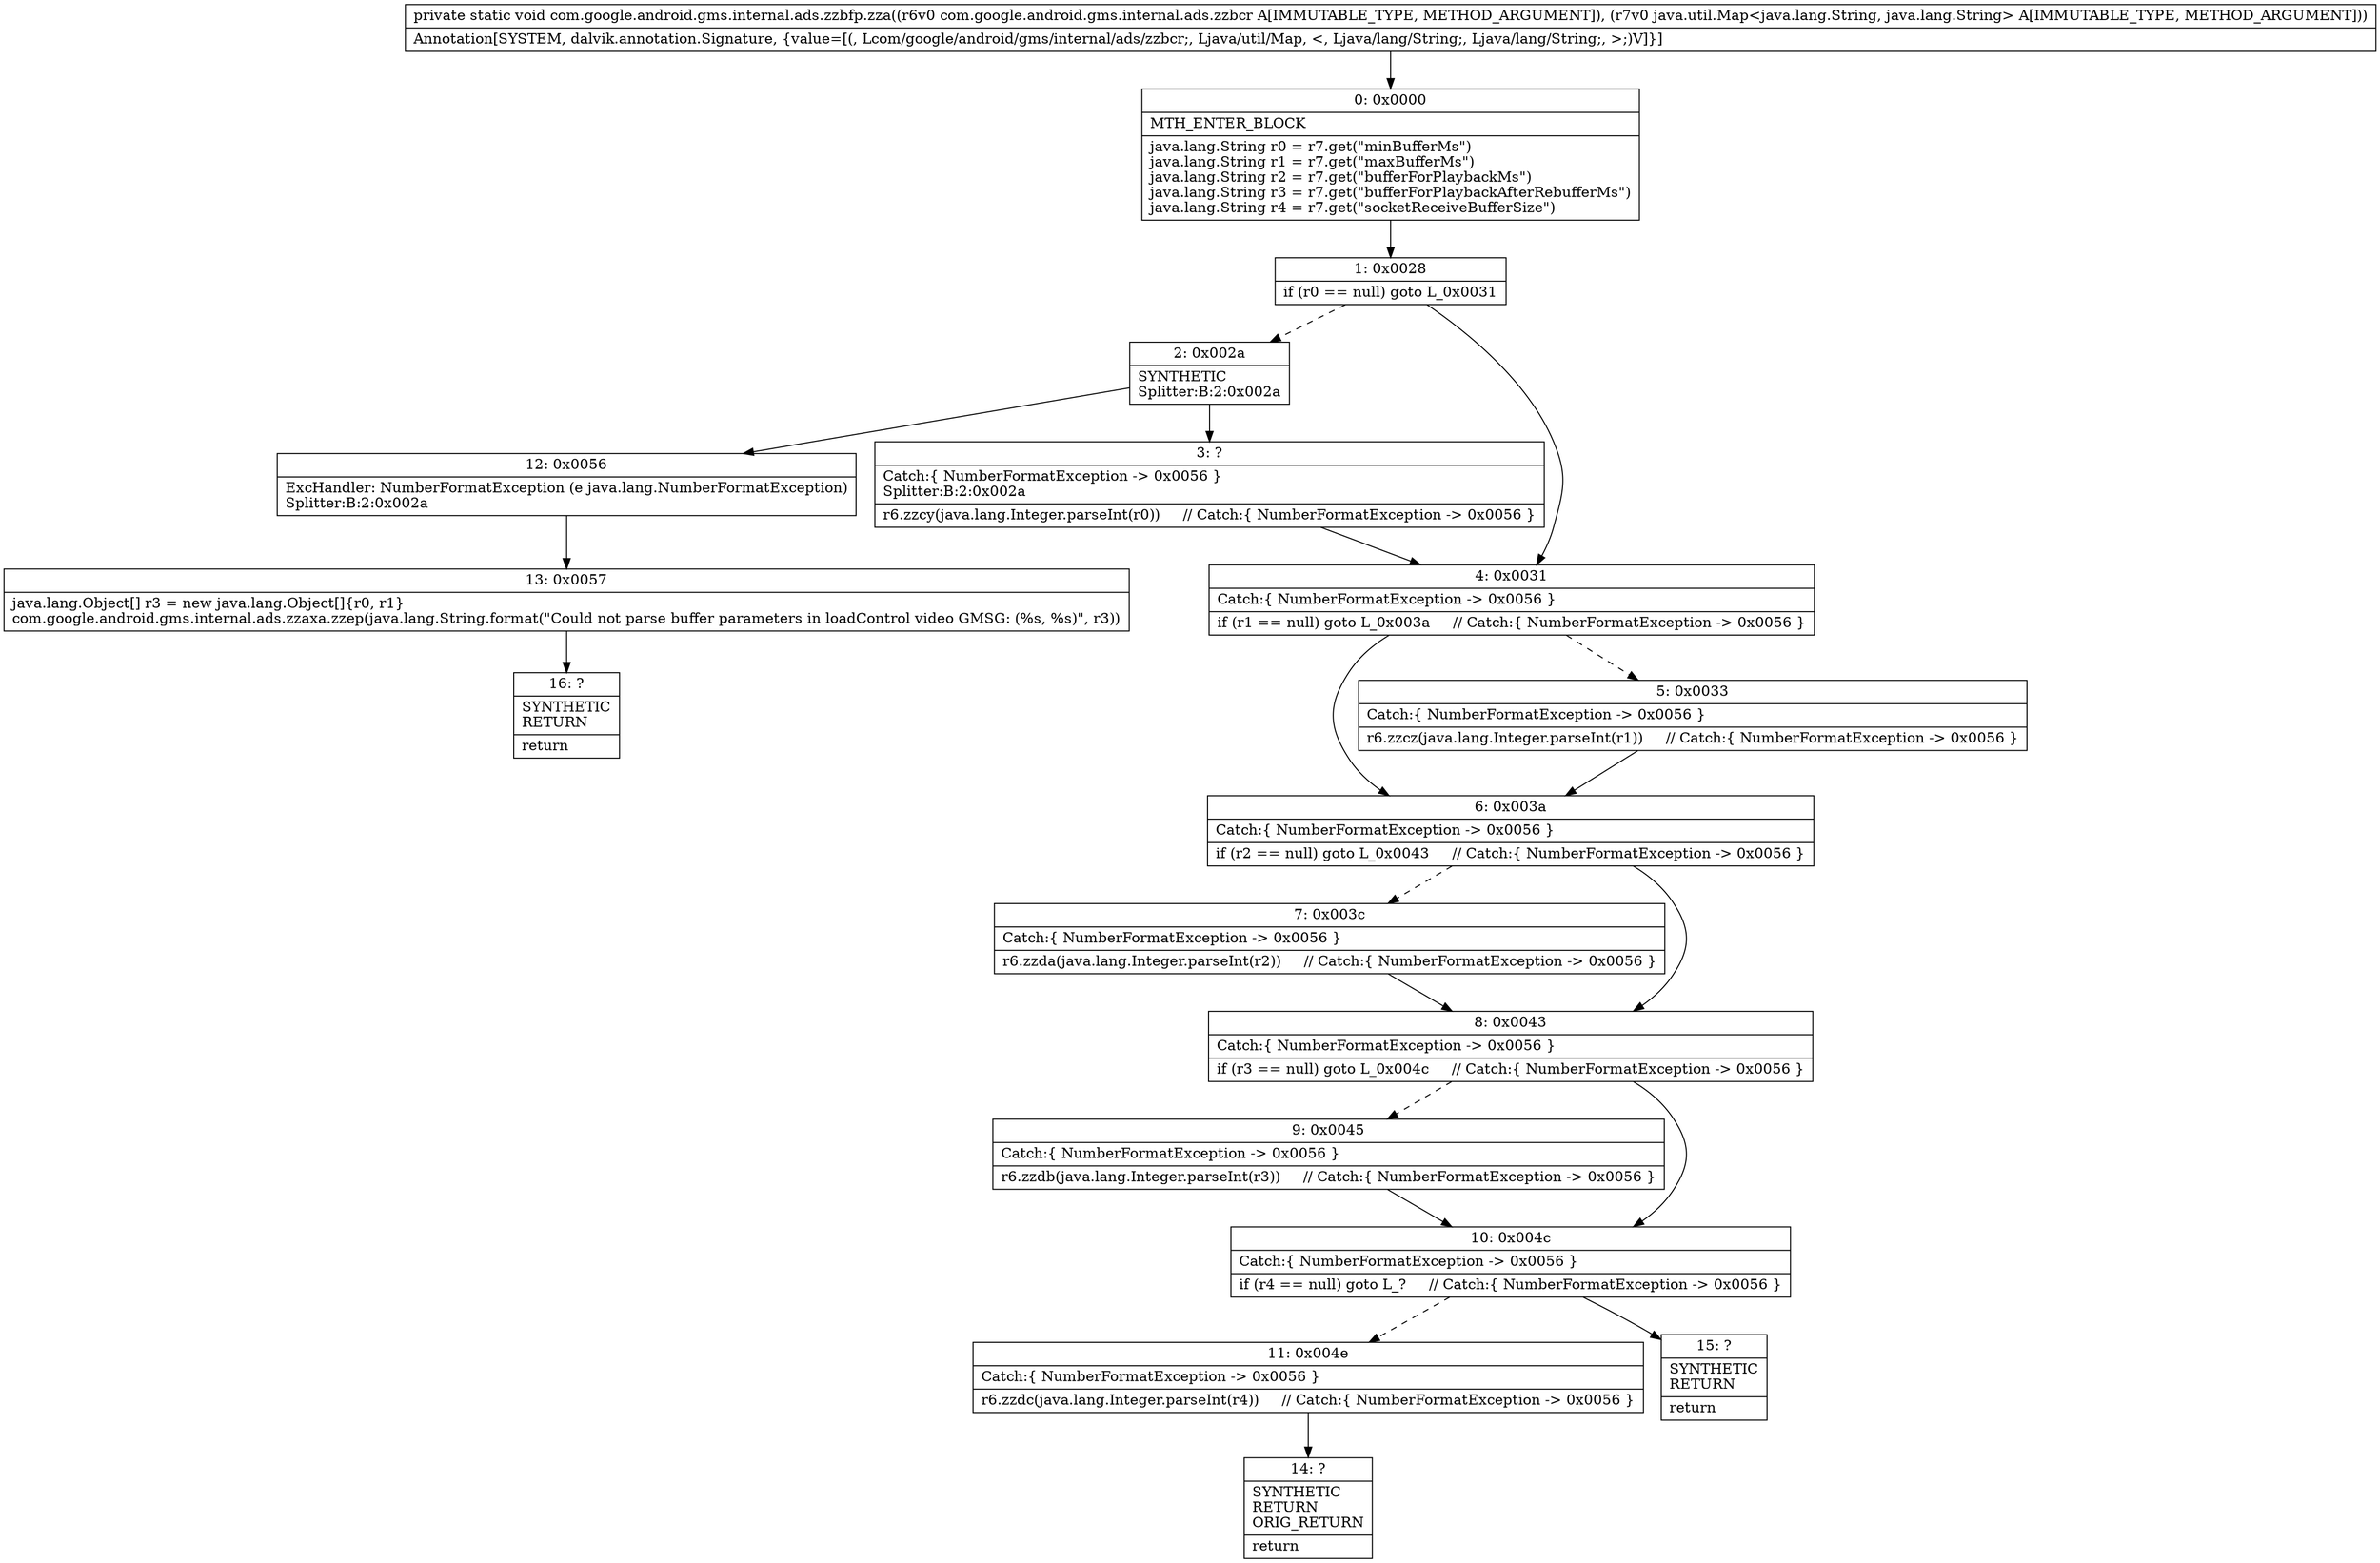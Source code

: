 digraph "CFG forcom.google.android.gms.internal.ads.zzbfp.zza(Lcom\/google\/android\/gms\/internal\/ads\/zzbcr;Ljava\/util\/Map;)V" {
Node_0 [shape=record,label="{0\:\ 0x0000|MTH_ENTER_BLOCK\l|java.lang.String r0 = r7.get(\"minBufferMs\")\ljava.lang.String r1 = r7.get(\"maxBufferMs\")\ljava.lang.String r2 = r7.get(\"bufferForPlaybackMs\")\ljava.lang.String r3 = r7.get(\"bufferForPlaybackAfterRebufferMs\")\ljava.lang.String r4 = r7.get(\"socketReceiveBufferSize\")\l}"];
Node_1 [shape=record,label="{1\:\ 0x0028|if (r0 == null) goto L_0x0031\l}"];
Node_2 [shape=record,label="{2\:\ 0x002a|SYNTHETIC\lSplitter:B:2:0x002a\l}"];
Node_3 [shape=record,label="{3\:\ ?|Catch:\{ NumberFormatException \-\> 0x0056 \}\lSplitter:B:2:0x002a\l|r6.zzcy(java.lang.Integer.parseInt(r0))     \/\/ Catch:\{ NumberFormatException \-\> 0x0056 \}\l}"];
Node_4 [shape=record,label="{4\:\ 0x0031|Catch:\{ NumberFormatException \-\> 0x0056 \}\l|if (r1 == null) goto L_0x003a     \/\/ Catch:\{ NumberFormatException \-\> 0x0056 \}\l}"];
Node_5 [shape=record,label="{5\:\ 0x0033|Catch:\{ NumberFormatException \-\> 0x0056 \}\l|r6.zzcz(java.lang.Integer.parseInt(r1))     \/\/ Catch:\{ NumberFormatException \-\> 0x0056 \}\l}"];
Node_6 [shape=record,label="{6\:\ 0x003a|Catch:\{ NumberFormatException \-\> 0x0056 \}\l|if (r2 == null) goto L_0x0043     \/\/ Catch:\{ NumberFormatException \-\> 0x0056 \}\l}"];
Node_7 [shape=record,label="{7\:\ 0x003c|Catch:\{ NumberFormatException \-\> 0x0056 \}\l|r6.zzda(java.lang.Integer.parseInt(r2))     \/\/ Catch:\{ NumberFormatException \-\> 0x0056 \}\l}"];
Node_8 [shape=record,label="{8\:\ 0x0043|Catch:\{ NumberFormatException \-\> 0x0056 \}\l|if (r3 == null) goto L_0x004c     \/\/ Catch:\{ NumberFormatException \-\> 0x0056 \}\l}"];
Node_9 [shape=record,label="{9\:\ 0x0045|Catch:\{ NumberFormatException \-\> 0x0056 \}\l|r6.zzdb(java.lang.Integer.parseInt(r3))     \/\/ Catch:\{ NumberFormatException \-\> 0x0056 \}\l}"];
Node_10 [shape=record,label="{10\:\ 0x004c|Catch:\{ NumberFormatException \-\> 0x0056 \}\l|if (r4 == null) goto L_?     \/\/ Catch:\{ NumberFormatException \-\> 0x0056 \}\l}"];
Node_11 [shape=record,label="{11\:\ 0x004e|Catch:\{ NumberFormatException \-\> 0x0056 \}\l|r6.zzdc(java.lang.Integer.parseInt(r4))     \/\/ Catch:\{ NumberFormatException \-\> 0x0056 \}\l}"];
Node_12 [shape=record,label="{12\:\ 0x0056|ExcHandler: NumberFormatException (e java.lang.NumberFormatException)\lSplitter:B:2:0x002a\l}"];
Node_13 [shape=record,label="{13\:\ 0x0057|java.lang.Object[] r3 = new java.lang.Object[]\{r0, r1\}\lcom.google.android.gms.internal.ads.zzaxa.zzep(java.lang.String.format(\"Could not parse buffer parameters in loadControl video GMSG: (%s, %s)\", r3))\l}"];
Node_14 [shape=record,label="{14\:\ ?|SYNTHETIC\lRETURN\lORIG_RETURN\l|return\l}"];
Node_15 [shape=record,label="{15\:\ ?|SYNTHETIC\lRETURN\l|return\l}"];
Node_16 [shape=record,label="{16\:\ ?|SYNTHETIC\lRETURN\l|return\l}"];
MethodNode[shape=record,label="{private static void com.google.android.gms.internal.ads.zzbfp.zza((r6v0 com.google.android.gms.internal.ads.zzbcr A[IMMUTABLE_TYPE, METHOD_ARGUMENT]), (r7v0 java.util.Map\<java.lang.String, java.lang.String\> A[IMMUTABLE_TYPE, METHOD_ARGUMENT]))  | Annotation[SYSTEM, dalvik.annotation.Signature, \{value=[(, Lcom\/google\/android\/gms\/internal\/ads\/zzbcr;, Ljava\/util\/Map, \<, Ljava\/lang\/String;, Ljava\/lang\/String;, \>;)V]\}]\l}"];
MethodNode -> Node_0;
Node_0 -> Node_1;
Node_1 -> Node_2[style=dashed];
Node_1 -> Node_4;
Node_2 -> Node_3;
Node_2 -> Node_12;
Node_3 -> Node_4;
Node_4 -> Node_5[style=dashed];
Node_4 -> Node_6;
Node_5 -> Node_6;
Node_6 -> Node_7[style=dashed];
Node_6 -> Node_8;
Node_7 -> Node_8;
Node_8 -> Node_9[style=dashed];
Node_8 -> Node_10;
Node_9 -> Node_10;
Node_10 -> Node_11[style=dashed];
Node_10 -> Node_15;
Node_11 -> Node_14;
Node_12 -> Node_13;
Node_13 -> Node_16;
}

